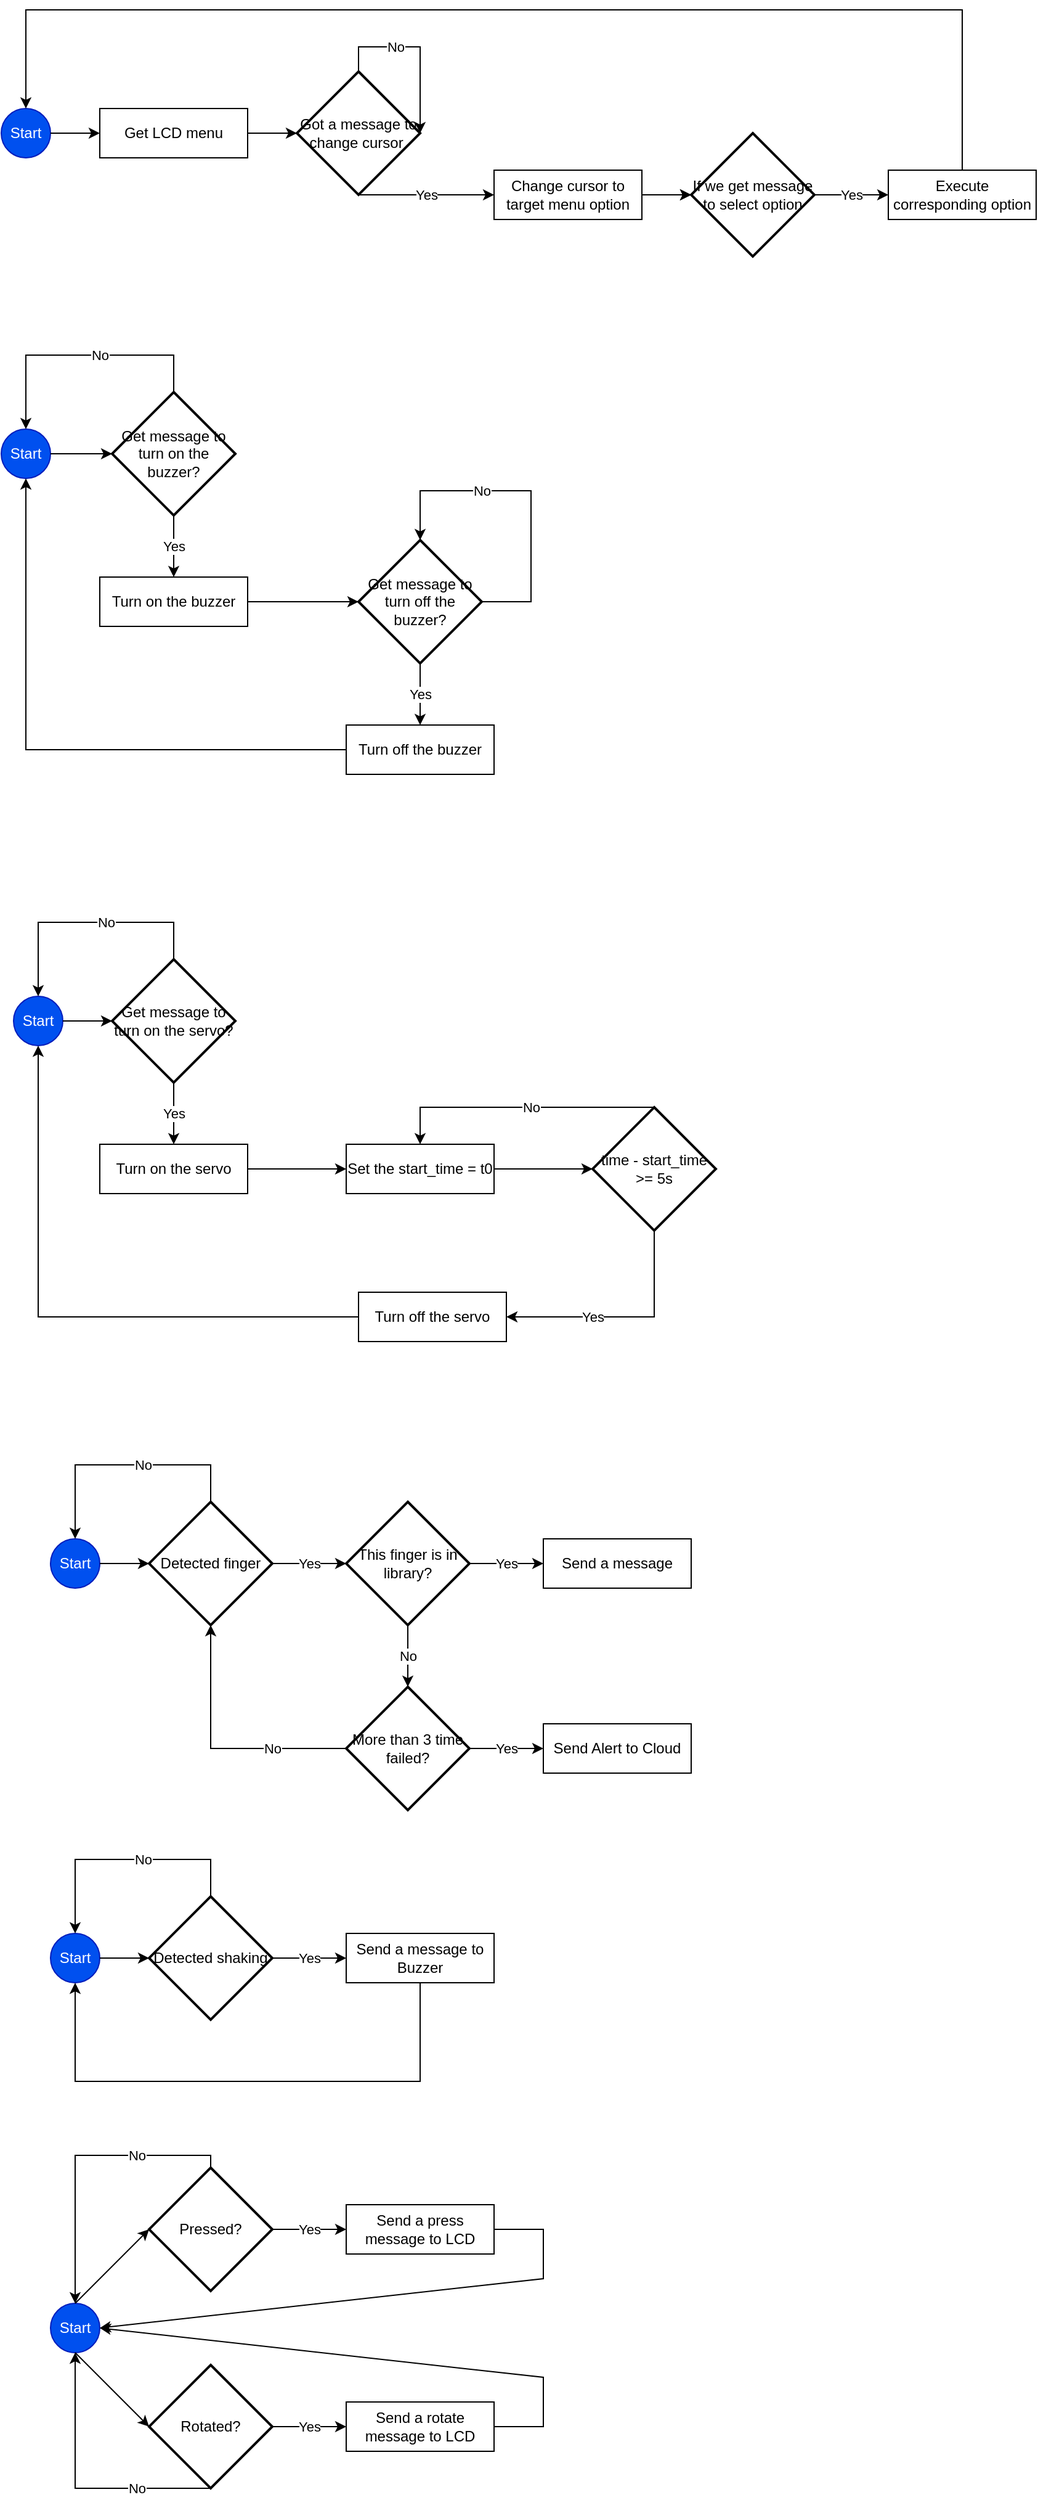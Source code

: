 <mxfile version="26.1.2">
  <diagram name="Page-1" id="qZGTo15zlf_nzSZKgidz">
    <mxGraphModel dx="637" dy="752" grid="1" gridSize="10" guides="1" tooltips="1" connect="1" arrows="1" fold="1" page="0" pageScale="1" pageWidth="1100" pageHeight="850" math="0" shadow="0">
      <root>
        <mxCell id="0" />
        <mxCell id="1" parent="0" />
        <mxCell id="QPLeDNJ-P1axOKF9DWO0-1" value="&lt;font&gt;Start&lt;/font&gt;" style="ellipse;whiteSpace=wrap;html=1;aspect=fixed;fillColor=#0050ef;strokeColor=#001DBC;fontColor=#ffffff;" parent="1" vertex="1">
          <mxGeometry x="240" width="40" height="40" as="geometry" />
        </mxCell>
        <mxCell id="QPLeDNJ-P1axOKF9DWO0-4" value="" style="endArrow=classic;html=1;rounded=0;exitX=1;exitY=0.5;exitDx=0;exitDy=0;entryX=0;entryY=0.5;entryDx=0;entryDy=0;entryPerimeter=0;" parent="1" source="QPLeDNJ-P1axOKF9DWO0-1" edge="1">
          <mxGeometry width="50" height="50" relative="1" as="geometry">
            <mxPoint x="480" y="120" as="sourcePoint" />
            <mxPoint x="320" y="20" as="targetPoint" />
          </mxGeometry>
        </mxCell>
        <mxCell id="QPLeDNJ-P1axOKF9DWO0-6" value="&lt;font&gt;Get LCD menu&lt;/font&gt;" style="rounded=0;whiteSpace=wrap;html=1;" parent="1" vertex="1">
          <mxGeometry x="320" width="120" height="40" as="geometry" />
        </mxCell>
        <mxCell id="QPLeDNJ-P1axOKF9DWO0-110" value="" style="edgeStyle=orthogonalEdgeStyle;rounded=0;orthogonalLoop=1;jettySize=auto;html=1;" parent="1" source="QPLeDNJ-P1axOKF9DWO0-7" target="QPLeDNJ-P1axOKF9DWO0-107" edge="1">
          <mxGeometry relative="1" as="geometry" />
        </mxCell>
        <mxCell id="QPLeDNJ-P1axOKF9DWO0-7" value="&lt;font&gt;Change cursor to target menu option&lt;/font&gt;" style="rounded=0;whiteSpace=wrap;html=1;" parent="1" vertex="1">
          <mxGeometry x="640" y="50" width="120" height="40" as="geometry" />
        </mxCell>
        <mxCell id="QPLeDNJ-P1axOKF9DWO0-10" value="" style="endArrow=classic;html=1;rounded=0;exitX=1;exitY=0.5;exitDx=0;exitDy=0;entryX=0;entryY=0.5;entryDx=0;entryDy=0;entryPerimeter=0;" parent="1" source="QPLeDNJ-P1axOKF9DWO0-6" target="QPLeDNJ-P1axOKF9DWO0-102" edge="1">
          <mxGeometry width="50" height="50" relative="1" as="geometry">
            <mxPoint x="450" y="100" as="sourcePoint" />
            <mxPoint x="500" y="50" as="targetPoint" />
          </mxGeometry>
        </mxCell>
        <mxCell id="QPLeDNJ-P1axOKF9DWO0-42" value="&lt;font&gt;Start&lt;/font&gt;" style="ellipse;whiteSpace=wrap;html=1;aspect=fixed;fillColor=#0050ef;strokeColor=#001DBC;fontColor=#ffffff;" parent="1" vertex="1">
          <mxGeometry x="240" y="260" width="40" height="40" as="geometry" />
        </mxCell>
        <mxCell id="QPLeDNJ-P1axOKF9DWO0-44" value="Turn on the buzzer" style="rounded=0;whiteSpace=wrap;html=1;" parent="1" vertex="1">
          <mxGeometry x="320" y="380" width="120" height="40" as="geometry" />
        </mxCell>
        <mxCell id="QPLeDNJ-P1axOKF9DWO0-45" value="&lt;font&gt;Get message to turn on the buzzer?&lt;/font&gt;" style="strokeWidth=2;html=1;shape=mxgraph.flowchart.decision;whiteSpace=wrap;" parent="1" vertex="1">
          <mxGeometry x="330" y="230" width="100" height="100" as="geometry" />
        </mxCell>
        <mxCell id="QPLeDNJ-P1axOKF9DWO0-51" value="Turn off the buzzer" style="rounded=0;whiteSpace=wrap;html=1;" parent="1" vertex="1">
          <mxGeometry x="520" y="500" width="120" height="40" as="geometry" />
        </mxCell>
        <mxCell id="QPLeDNJ-P1axOKF9DWO0-52" value="&lt;font&gt;Get message to turn off the buzzer?&lt;/font&gt;" style="strokeWidth=2;html=1;shape=mxgraph.flowchart.decision;whiteSpace=wrap;" parent="1" vertex="1">
          <mxGeometry x="530" y="350" width="100" height="100" as="geometry" />
        </mxCell>
        <mxCell id="QPLeDNJ-P1axOKF9DWO0-53" value="" style="endArrow=classic;html=1;rounded=0;exitX=0.5;exitY=1;exitDx=0;exitDy=0;exitPerimeter=0;entryX=0.5;entryY=0;entryDx=0;entryDy=0;" parent="1" source="QPLeDNJ-P1axOKF9DWO0-52" target="QPLeDNJ-P1axOKF9DWO0-51" edge="1">
          <mxGeometry relative="1" as="geometry">
            <mxPoint x="640" y="280" as="sourcePoint" />
            <mxPoint x="570" y="510" as="targetPoint" />
          </mxGeometry>
        </mxCell>
        <mxCell id="QPLeDNJ-P1axOKF9DWO0-54" value="Yes" style="edgeLabel;resizable=0;html=1;;align=center;verticalAlign=middle;" parent="QPLeDNJ-P1axOKF9DWO0-53" connectable="0" vertex="1">
          <mxGeometry relative="1" as="geometry" />
        </mxCell>
        <mxCell id="QPLeDNJ-P1axOKF9DWO0-57" value="v" style="endArrow=classic;html=1;rounded=0;exitX=0.5;exitY=1;exitDx=0;exitDy=0;exitPerimeter=0;entryX=0.5;entryY=0;entryDx=0;entryDy=0;" parent="1" source="QPLeDNJ-P1axOKF9DWO0-45" target="QPLeDNJ-P1axOKF9DWO0-44" edge="1">
          <mxGeometry relative="1" as="geometry">
            <mxPoint x="369.71" y="330" as="sourcePoint" />
            <mxPoint x="369.71" y="370" as="targetPoint" />
          </mxGeometry>
        </mxCell>
        <mxCell id="QPLeDNJ-P1axOKF9DWO0-58" value="Yes" style="edgeLabel;resizable=0;html=1;;align=center;verticalAlign=middle;" parent="QPLeDNJ-P1axOKF9DWO0-57" connectable="0" vertex="1">
          <mxGeometry relative="1" as="geometry" />
        </mxCell>
        <mxCell id="QPLeDNJ-P1axOKF9DWO0-60" value="" style="endArrow=classic;html=1;rounded=0;exitX=1;exitY=0.5;exitDx=0;exitDy=0;entryX=0;entryY=0.5;entryDx=0;entryDy=0;entryPerimeter=0;" parent="1" source="QPLeDNJ-P1axOKF9DWO0-42" target="QPLeDNJ-P1axOKF9DWO0-45" edge="1">
          <mxGeometry width="50" height="50" relative="1" as="geometry">
            <mxPoint x="350" y="320" as="sourcePoint" />
            <mxPoint x="400" y="270" as="targetPoint" />
          </mxGeometry>
        </mxCell>
        <mxCell id="QPLeDNJ-P1axOKF9DWO0-61" value="" style="endArrow=classic;html=1;rounded=0;entryX=0.5;entryY=0;entryDx=0;entryDy=0;exitX=0.5;exitY=0;exitDx=0;exitDy=0;exitPerimeter=0;" parent="1" source="QPLeDNJ-P1axOKF9DWO0-45" target="QPLeDNJ-P1axOKF9DWO0-42" edge="1">
          <mxGeometry relative="1" as="geometry">
            <mxPoint x="380" y="200" as="sourcePoint" />
            <mxPoint x="260" y="230" as="targetPoint" />
            <Array as="points">
              <mxPoint x="380" y="200" />
              <mxPoint x="340" y="200" />
              <mxPoint x="260" y="200" />
            </Array>
          </mxGeometry>
        </mxCell>
        <mxCell id="QPLeDNJ-P1axOKF9DWO0-62" value="No" style="edgeLabel;resizable=0;html=1;;align=center;verticalAlign=middle;" parent="QPLeDNJ-P1axOKF9DWO0-61" connectable="0" vertex="1">
          <mxGeometry relative="1" as="geometry">
            <mxPoint x="15" as="offset" />
          </mxGeometry>
        </mxCell>
        <mxCell id="QPLeDNJ-P1axOKF9DWO0-68" value="" style="endArrow=classic;html=1;rounded=0;exitX=1;exitY=0.5;exitDx=0;exitDy=0;entryX=0;entryY=0.5;entryDx=0;entryDy=0;entryPerimeter=0;" parent="1" source="QPLeDNJ-P1axOKF9DWO0-44" target="QPLeDNJ-P1axOKF9DWO0-52" edge="1">
          <mxGeometry width="50" height="50" relative="1" as="geometry">
            <mxPoint x="380" y="410" as="sourcePoint" />
            <mxPoint x="430" y="360" as="targetPoint" />
          </mxGeometry>
        </mxCell>
        <mxCell id="QPLeDNJ-P1axOKF9DWO0-69" value="" style="endArrow=classic;html=1;rounded=0;exitX=0;exitY=0.5;exitDx=0;exitDy=0;entryX=0.5;entryY=1;entryDx=0;entryDy=0;" parent="1" source="QPLeDNJ-P1axOKF9DWO0-51" target="QPLeDNJ-P1axOKF9DWO0-42" edge="1">
          <mxGeometry width="50" height="50" relative="1" as="geometry">
            <mxPoint x="430" y="430" as="sourcePoint" />
            <mxPoint x="480" y="380" as="targetPoint" />
            <Array as="points">
              <mxPoint x="260" y="520" />
            </Array>
          </mxGeometry>
        </mxCell>
        <mxCell id="QPLeDNJ-P1axOKF9DWO0-72" value="" style="endArrow=classic;html=1;rounded=0;exitX=1;exitY=0.5;exitDx=0;exitDy=0;exitPerimeter=0;entryX=0.5;entryY=0;entryDx=0;entryDy=0;entryPerimeter=0;" parent="1" source="QPLeDNJ-P1axOKF9DWO0-52" target="QPLeDNJ-P1axOKF9DWO0-52" edge="1">
          <mxGeometry relative="1" as="geometry">
            <mxPoint x="690" y="380" as="sourcePoint" />
            <mxPoint x="580" y="310" as="targetPoint" />
            <Array as="points">
              <mxPoint x="670" y="400" />
              <mxPoint x="670" y="310" />
              <mxPoint x="580" y="310" />
            </Array>
          </mxGeometry>
        </mxCell>
        <mxCell id="QPLeDNJ-P1axOKF9DWO0-73" value="No" style="edgeLabel;resizable=0;html=1;;align=center;verticalAlign=middle;" parent="QPLeDNJ-P1axOKF9DWO0-72" connectable="0" vertex="1">
          <mxGeometry relative="1" as="geometry">
            <mxPoint x="-40" as="offset" />
          </mxGeometry>
        </mxCell>
        <mxCell id="QPLeDNJ-P1axOKF9DWO0-76" value="&lt;font&gt;Start&lt;/font&gt;" style="ellipse;whiteSpace=wrap;html=1;aspect=fixed;fillColor=#0050ef;strokeColor=#001DBC;fontColor=#ffffff;" parent="1" vertex="1">
          <mxGeometry x="250" y="720" width="40" height="40" as="geometry" />
        </mxCell>
        <mxCell id="QPLeDNJ-P1axOKF9DWO0-78" value="&lt;font&gt;Get message to turn on the servo?&lt;/font&gt;" style="strokeWidth=2;html=1;shape=mxgraph.flowchart.decision;whiteSpace=wrap;" parent="1" vertex="1">
          <mxGeometry x="330" y="690" width="100" height="100" as="geometry" />
        </mxCell>
        <mxCell id="QPLeDNJ-P1axOKF9DWO0-79" value="Turn off the servo" style="rounded=0;whiteSpace=wrap;html=1;" parent="1" vertex="1">
          <mxGeometry x="530" y="960" width="120" height="40" as="geometry" />
        </mxCell>
        <mxCell id="QPLeDNJ-P1axOKF9DWO0-83" value="v" style="endArrow=classic;html=1;rounded=0;exitX=0.5;exitY=1;exitDx=0;exitDy=0;exitPerimeter=0;entryX=0.5;entryY=0;entryDx=0;entryDy=0;" parent="1" source="QPLeDNJ-P1axOKF9DWO0-78" target="4Dngpd7OR2eOU17IBvOf-1" edge="1">
          <mxGeometry relative="1" as="geometry">
            <mxPoint x="379.71" y="790" as="sourcePoint" />
            <mxPoint x="380" y="840" as="targetPoint" />
          </mxGeometry>
        </mxCell>
        <mxCell id="QPLeDNJ-P1axOKF9DWO0-84" value="Yes" style="edgeLabel;resizable=0;html=1;;align=center;verticalAlign=middle;" parent="QPLeDNJ-P1axOKF9DWO0-83" connectable="0" vertex="1">
          <mxGeometry relative="1" as="geometry" />
        </mxCell>
        <mxCell id="QPLeDNJ-P1axOKF9DWO0-85" value="" style="endArrow=classic;html=1;rounded=0;exitX=1;exitY=0.5;exitDx=0;exitDy=0;entryX=0;entryY=0.5;entryDx=0;entryDy=0;entryPerimeter=0;" parent="1" source="QPLeDNJ-P1axOKF9DWO0-76" target="QPLeDNJ-P1axOKF9DWO0-78" edge="1">
          <mxGeometry width="50" height="50" relative="1" as="geometry">
            <mxPoint x="360" y="780" as="sourcePoint" />
            <mxPoint x="410" y="730" as="targetPoint" />
          </mxGeometry>
        </mxCell>
        <mxCell id="QPLeDNJ-P1axOKF9DWO0-86" value="" style="endArrow=classic;html=1;rounded=0;entryX=0.5;entryY=0;entryDx=0;entryDy=0;exitX=0.5;exitY=0;exitDx=0;exitDy=0;exitPerimeter=0;" parent="1" source="QPLeDNJ-P1axOKF9DWO0-78" target="QPLeDNJ-P1axOKF9DWO0-76" edge="1">
          <mxGeometry relative="1" as="geometry">
            <mxPoint x="390" y="660" as="sourcePoint" />
            <mxPoint x="270" y="690" as="targetPoint" />
            <Array as="points">
              <mxPoint x="380" y="660" />
              <mxPoint x="350" y="660" />
              <mxPoint x="270" y="660" />
            </Array>
          </mxGeometry>
        </mxCell>
        <mxCell id="QPLeDNJ-P1axOKF9DWO0-87" value="No" style="edgeLabel;resizable=0;html=1;;align=center;verticalAlign=middle;" parent="QPLeDNJ-P1axOKF9DWO0-86" connectable="0" vertex="1">
          <mxGeometry relative="1" as="geometry">
            <mxPoint x="15" as="offset" />
          </mxGeometry>
        </mxCell>
        <mxCell id="QPLeDNJ-P1axOKF9DWO0-89" value="" style="endArrow=classic;html=1;rounded=0;exitX=0;exitY=0.5;exitDx=0;exitDy=0;entryX=0.5;entryY=1;entryDx=0;entryDy=0;" parent="1" source="QPLeDNJ-P1axOKF9DWO0-79" target="QPLeDNJ-P1axOKF9DWO0-76" edge="1">
          <mxGeometry width="50" height="50" relative="1" as="geometry">
            <mxPoint x="440" y="890" as="sourcePoint" />
            <mxPoint x="490" y="840" as="targetPoint" />
            <Array as="points">
              <mxPoint x="270" y="980" />
            </Array>
          </mxGeometry>
        </mxCell>
        <mxCell id="QPLeDNJ-P1axOKF9DWO0-93" value="time - start_time &amp;gt;= 5s" style="strokeWidth=2;html=1;shape=mxgraph.flowchart.decision;whiteSpace=wrap;" parent="1" vertex="1">
          <mxGeometry x="720" y="810" width="100" height="100" as="geometry" />
        </mxCell>
        <mxCell id="QPLeDNJ-P1axOKF9DWO0-95" value="" style="endArrow=classic;html=1;rounded=0;exitX=1;exitY=0.5;exitDx=0;exitDy=0;entryX=0;entryY=0.5;entryDx=0;entryDy=0;" parent="1" source="4Dngpd7OR2eOU17IBvOf-1" target="4Dngpd7OR2eOU17IBvOf-2" edge="1">
          <mxGeometry width="50" height="50" relative="1" as="geometry">
            <mxPoint x="440" y="860" as="sourcePoint" />
            <mxPoint x="520" y="860" as="targetPoint" />
          </mxGeometry>
        </mxCell>
        <mxCell id="QPLeDNJ-P1axOKF9DWO0-96" value="" style="endArrow=classic;html=1;rounded=0;exitX=1;exitY=0.5;exitDx=0;exitDy=0;entryX=0;entryY=0.5;entryDx=0;entryDy=0;entryPerimeter=0;" parent="1" source="4Dngpd7OR2eOU17IBvOf-2" target="QPLeDNJ-P1axOKF9DWO0-93" edge="1">
          <mxGeometry width="50" height="50" relative="1" as="geometry">
            <mxPoint x="640" y="860" as="sourcePoint" />
            <mxPoint x="650" y="830" as="targetPoint" />
          </mxGeometry>
        </mxCell>
        <mxCell id="QPLeDNJ-P1axOKF9DWO0-97" value="" style="endArrow=classic;html=1;rounded=0;exitX=0.5;exitY=1;exitDx=0;exitDy=0;exitPerimeter=0;entryX=1;entryY=0.5;entryDx=0;entryDy=0;" parent="1" source="QPLeDNJ-P1axOKF9DWO0-93" target="QPLeDNJ-P1axOKF9DWO0-79" edge="1">
          <mxGeometry relative="1" as="geometry">
            <mxPoint x="390" y="800" as="sourcePoint" />
            <mxPoint x="390" y="850" as="targetPoint" />
            <Array as="points">
              <mxPoint x="770" y="980" />
            </Array>
          </mxGeometry>
        </mxCell>
        <mxCell id="QPLeDNJ-P1axOKF9DWO0-98" value="Yes" style="edgeLabel;resizable=0;html=1;;align=center;verticalAlign=middle;" parent="QPLeDNJ-P1axOKF9DWO0-97" connectable="0" vertex="1">
          <mxGeometry relative="1" as="geometry">
            <mxPoint x="-25" as="offset" />
          </mxGeometry>
        </mxCell>
        <mxCell id="QPLeDNJ-P1axOKF9DWO0-99" value="" style="endArrow=classic;html=1;rounded=0;exitX=0.5;exitY=0;exitDx=0;exitDy=0;exitPerimeter=0;entryX=0.5;entryY=0;entryDx=0;entryDy=0;" parent="1" source="QPLeDNJ-P1axOKF9DWO0-93" target="4Dngpd7OR2eOU17IBvOf-2" edge="1">
          <mxGeometry relative="1" as="geometry">
            <mxPoint x="780" y="920" as="sourcePoint" />
            <mxPoint x="580" y="840" as="targetPoint" />
            <Array as="points">
              <mxPoint x="580" y="810" />
            </Array>
          </mxGeometry>
        </mxCell>
        <mxCell id="QPLeDNJ-P1axOKF9DWO0-100" value="No" style="edgeLabel;resizable=0;html=1;;align=center;verticalAlign=middle;" parent="QPLeDNJ-P1axOKF9DWO0-99" connectable="0" vertex="1">
          <mxGeometry relative="1" as="geometry">
            <mxPoint x="10" as="offset" />
          </mxGeometry>
        </mxCell>
        <mxCell id="QPLeDNJ-P1axOKF9DWO0-102" value="&lt;font style=&quot;color: rgb(0, 0, 0);&quot;&gt;&lt;font style=&quot;&quot;&gt;Got a message to change cursor&lt;/font&gt;&lt;span style=&quot;background-color: transparent;&quot;&gt;&amp;nbsp;&lt;/span&gt;&lt;/font&gt;" style="strokeWidth=2;html=1;shape=mxgraph.flowchart.decision;whiteSpace=wrap;" parent="1" vertex="1">
          <mxGeometry x="480" y="-30" width="100" height="100" as="geometry" />
        </mxCell>
        <mxCell id="QPLeDNJ-P1axOKF9DWO0-103" value="v" style="endArrow=classic;html=1;rounded=0;exitX=0.5;exitY=1;exitDx=0;exitDy=0;exitPerimeter=0;entryX=0;entryY=0.5;entryDx=0;entryDy=0;" parent="1" source="QPLeDNJ-P1axOKF9DWO0-102" target="QPLeDNJ-P1axOKF9DWO0-7" edge="1">
          <mxGeometry relative="1" as="geometry">
            <mxPoint x="540" y="170" as="sourcePoint" />
            <mxPoint x="640" y="70" as="targetPoint" />
          </mxGeometry>
        </mxCell>
        <mxCell id="QPLeDNJ-P1axOKF9DWO0-104" value="Yes" style="edgeLabel;resizable=0;html=1;;align=center;verticalAlign=middle;" parent="QPLeDNJ-P1axOKF9DWO0-103" connectable="0" vertex="1">
          <mxGeometry relative="1" as="geometry" />
        </mxCell>
        <mxCell id="QPLeDNJ-P1axOKF9DWO0-105" value="" style="endArrow=classic;html=1;rounded=0;entryX=1;entryY=0.5;entryDx=0;entryDy=0;exitX=0.5;exitY=0;exitDx=0;exitDy=0;exitPerimeter=0;entryPerimeter=0;" parent="1" source="QPLeDNJ-P1axOKF9DWO0-102" target="QPLeDNJ-P1axOKF9DWO0-102" edge="1">
          <mxGeometry relative="1" as="geometry">
            <mxPoint x="390" y="240" as="sourcePoint" />
            <mxPoint x="270" y="270" as="targetPoint" />
            <Array as="points">
              <mxPoint x="530" y="-50" />
              <mxPoint x="580" y="-50" />
              <mxPoint x="580" y="-30" />
            </Array>
          </mxGeometry>
        </mxCell>
        <mxCell id="QPLeDNJ-P1axOKF9DWO0-106" value="No" style="edgeLabel;resizable=0;html=1;;align=center;verticalAlign=middle;" parent="QPLeDNJ-P1axOKF9DWO0-105" connectable="0" vertex="1">
          <mxGeometry relative="1" as="geometry">
            <mxPoint x="-20" as="offset" />
          </mxGeometry>
        </mxCell>
        <mxCell id="QPLeDNJ-P1axOKF9DWO0-107" value="&lt;span&gt;&lt;font style=&quot;color: rgb(0, 0, 0);&quot;&gt;If we get message to select option&lt;/font&gt;&lt;/span&gt;" style="strokeWidth=2;html=1;shape=mxgraph.flowchart.decision;whiteSpace=wrap;" parent="1" vertex="1">
          <mxGeometry x="800" y="20" width="100" height="100" as="geometry" />
        </mxCell>
        <mxCell id="QPLeDNJ-P1axOKF9DWO0-108" value="" style="endArrow=classic;html=1;rounded=0;exitX=1;exitY=0.5;exitDx=0;exitDy=0;" parent="1" target="QPLeDNJ-P1axOKF9DWO0-107" edge="1">
          <mxGeometry width="50" height="50" relative="1" as="geometry">
            <mxPoint x="760" y="70" as="sourcePoint" />
            <mxPoint x="750" as="targetPoint" />
          </mxGeometry>
        </mxCell>
        <mxCell id="QPLeDNJ-P1axOKF9DWO0-109" value="&lt;font&gt;Execute corresponding option&lt;/font&gt;" style="rounded=0;whiteSpace=wrap;html=1;" parent="1" vertex="1">
          <mxGeometry x="960" y="50" width="120" height="40" as="geometry" />
        </mxCell>
        <mxCell id="QPLeDNJ-P1axOKF9DWO0-111" value="v" style="endArrow=classic;html=1;rounded=0;exitX=1;exitY=0.5;exitDx=0;exitDy=0;exitPerimeter=0;entryX=0;entryY=0.5;entryDx=0;entryDy=0;" parent="1" source="QPLeDNJ-P1axOKF9DWO0-107" target="QPLeDNJ-P1axOKF9DWO0-109" edge="1">
          <mxGeometry relative="1" as="geometry">
            <mxPoint x="540" y="80" as="sourcePoint" />
            <mxPoint x="650" y="80" as="targetPoint" />
          </mxGeometry>
        </mxCell>
        <mxCell id="QPLeDNJ-P1axOKF9DWO0-112" value="Yes" style="edgeLabel;resizable=0;html=1;;align=center;verticalAlign=middle;" parent="QPLeDNJ-P1axOKF9DWO0-111" connectable="0" vertex="1">
          <mxGeometry relative="1" as="geometry" />
        </mxCell>
        <mxCell id="QPLeDNJ-P1axOKF9DWO0-113" value="" style="endArrow=classic;html=1;rounded=0;exitX=0.5;exitY=0;exitDx=0;exitDy=0;entryX=0.5;entryY=0;entryDx=0;entryDy=0;" parent="1" source="QPLeDNJ-P1axOKF9DWO0-109" target="QPLeDNJ-P1axOKF9DWO0-1" edge="1">
          <mxGeometry width="50" height="50" relative="1" as="geometry">
            <mxPoint x="640" y="70" as="sourcePoint" />
            <mxPoint x="690" y="20" as="targetPoint" />
            <Array as="points">
              <mxPoint x="1020" y="-80" />
              <mxPoint x="260" y="-80" />
            </Array>
          </mxGeometry>
        </mxCell>
        <mxCell id="QPLeDNJ-P1axOKF9DWO0-114" value="&lt;font&gt;Start&lt;/font&gt;" style="ellipse;whiteSpace=wrap;html=1;aspect=fixed;fillColor=#0050ef;strokeColor=#001DBC;fontColor=#ffffff;" parent="1" vertex="1">
          <mxGeometry x="280" y="1160" width="40" height="40" as="geometry" />
        </mxCell>
        <mxCell id="QPLeDNJ-P1axOKF9DWO0-115" value="Send a message" style="rounded=0;whiteSpace=wrap;html=1;" parent="1" vertex="1">
          <mxGeometry x="680" y="1160" width="120" height="40" as="geometry" />
        </mxCell>
        <mxCell id="QPLeDNJ-P1axOKF9DWO0-116" value="Detected finger" style="strokeWidth=2;html=1;shape=mxgraph.flowchart.decision;whiteSpace=wrap;" parent="1" vertex="1">
          <mxGeometry x="360" y="1130" width="100" height="100" as="geometry" />
        </mxCell>
        <mxCell id="QPLeDNJ-P1axOKF9DWO0-118" value="v" style="endArrow=classic;html=1;rounded=0;exitX=1;exitY=0.5;exitDx=0;exitDy=0;exitPerimeter=0;entryX=0;entryY=0.5;entryDx=0;entryDy=0;entryPerimeter=0;" parent="1" source="QPLeDNJ-P1axOKF9DWO0-116" target="QPLeDNJ-P1axOKF9DWO0-132" edge="1">
          <mxGeometry relative="1" as="geometry">
            <mxPoint x="409.71" y="1230" as="sourcePoint" />
            <mxPoint x="410" y="1280" as="targetPoint" />
          </mxGeometry>
        </mxCell>
        <mxCell id="QPLeDNJ-P1axOKF9DWO0-119" value="Yes" style="edgeLabel;resizable=0;html=1;;align=center;verticalAlign=middle;" parent="QPLeDNJ-P1axOKF9DWO0-118" connectable="0" vertex="1">
          <mxGeometry relative="1" as="geometry" />
        </mxCell>
        <mxCell id="QPLeDNJ-P1axOKF9DWO0-120" value="" style="endArrow=classic;html=1;rounded=0;exitX=1;exitY=0.5;exitDx=0;exitDy=0;entryX=0;entryY=0.5;entryDx=0;entryDy=0;entryPerimeter=0;" parent="1" source="QPLeDNJ-P1axOKF9DWO0-114" target="QPLeDNJ-P1axOKF9DWO0-116" edge="1">
          <mxGeometry width="50" height="50" relative="1" as="geometry">
            <mxPoint x="390" y="1220" as="sourcePoint" />
            <mxPoint x="440" y="1170" as="targetPoint" />
          </mxGeometry>
        </mxCell>
        <mxCell id="QPLeDNJ-P1axOKF9DWO0-121" value="" style="endArrow=classic;html=1;rounded=0;entryX=0.5;entryY=0;entryDx=0;entryDy=0;exitX=0.5;exitY=0;exitDx=0;exitDy=0;exitPerimeter=0;" parent="1" source="QPLeDNJ-P1axOKF9DWO0-116" target="QPLeDNJ-P1axOKF9DWO0-114" edge="1">
          <mxGeometry relative="1" as="geometry">
            <mxPoint x="420" y="1100" as="sourcePoint" />
            <mxPoint x="300" y="1130" as="targetPoint" />
            <Array as="points">
              <mxPoint x="410" y="1100" />
              <mxPoint x="380" y="1100" />
              <mxPoint x="300" y="1100" />
            </Array>
          </mxGeometry>
        </mxCell>
        <mxCell id="QPLeDNJ-P1axOKF9DWO0-122" value="No" style="edgeLabel;resizable=0;html=1;;align=center;verticalAlign=middle;" parent="QPLeDNJ-P1axOKF9DWO0-121" connectable="0" vertex="1">
          <mxGeometry relative="1" as="geometry">
            <mxPoint x="15" as="offset" />
          </mxGeometry>
        </mxCell>
        <mxCell id="QPLeDNJ-P1axOKF9DWO0-132" value="This finger is in library?" style="strokeWidth=2;html=1;shape=mxgraph.flowchart.decision;whiteSpace=wrap;" parent="1" vertex="1">
          <mxGeometry x="520" y="1130" width="100" height="100" as="geometry" />
        </mxCell>
        <mxCell id="QPLeDNJ-P1axOKF9DWO0-134" value="v" style="endArrow=classic;html=1;rounded=0;exitX=1;exitY=0.5;exitDx=0;exitDy=0;exitPerimeter=0;" parent="1" source="QPLeDNJ-P1axOKF9DWO0-132" target="QPLeDNJ-P1axOKF9DWO0-115" edge="1">
          <mxGeometry relative="1" as="geometry">
            <mxPoint x="420" y="1240" as="sourcePoint" />
            <mxPoint x="519" y="1330" as="targetPoint" />
          </mxGeometry>
        </mxCell>
        <mxCell id="QPLeDNJ-P1axOKF9DWO0-135" value="Yes" style="edgeLabel;resizable=0;html=1;;align=center;verticalAlign=middle;" parent="QPLeDNJ-P1axOKF9DWO0-134" connectable="0" vertex="1">
          <mxGeometry relative="1" as="geometry" />
        </mxCell>
        <mxCell id="QPLeDNJ-P1axOKF9DWO0-136" value="More than 3 time failed?" style="strokeWidth=2;html=1;shape=mxgraph.flowchart.decision;whiteSpace=wrap;" parent="1" vertex="1">
          <mxGeometry x="520" y="1280" width="100" height="100" as="geometry" />
        </mxCell>
        <mxCell id="QPLeDNJ-P1axOKF9DWO0-138" value="" style="endArrow=classic;html=1;rounded=0;exitX=0.5;exitY=1;exitDx=0;exitDy=0;exitPerimeter=0;" parent="1" source="QPLeDNJ-P1axOKF9DWO0-132" target="QPLeDNJ-P1axOKF9DWO0-136" edge="1">
          <mxGeometry relative="1" as="geometry">
            <mxPoint x="520" y="1290" as="sourcePoint" />
            <mxPoint x="620" y="1290" as="targetPoint" />
          </mxGeometry>
        </mxCell>
        <mxCell id="QPLeDNJ-P1axOKF9DWO0-139" value="No" style="edgeLabel;resizable=0;html=1;;align=center;verticalAlign=middle;" parent="QPLeDNJ-P1axOKF9DWO0-138" connectable="0" vertex="1">
          <mxGeometry relative="1" as="geometry" />
        </mxCell>
        <mxCell id="QPLeDNJ-P1axOKF9DWO0-140" value="" style="endArrow=classic;html=1;rounded=0;exitX=0;exitY=0.5;exitDx=0;exitDy=0;exitPerimeter=0;entryX=0.5;entryY=1;entryDx=0;entryDy=0;entryPerimeter=0;" parent="1" source="QPLeDNJ-P1axOKF9DWO0-136" target="QPLeDNJ-P1axOKF9DWO0-116" edge="1">
          <mxGeometry relative="1" as="geometry">
            <mxPoint x="580" y="1240" as="sourcePoint" />
            <mxPoint x="580" y="1290" as="targetPoint" />
            <Array as="points">
              <mxPoint x="410" y="1330" />
            </Array>
          </mxGeometry>
        </mxCell>
        <mxCell id="QPLeDNJ-P1axOKF9DWO0-141" value="No" style="edgeLabel;resizable=0;html=1;;align=center;verticalAlign=middle;" parent="QPLeDNJ-P1axOKF9DWO0-140" connectable="0" vertex="1">
          <mxGeometry relative="1" as="geometry">
            <mxPoint x="45" as="offset" />
          </mxGeometry>
        </mxCell>
        <mxCell id="QPLeDNJ-P1axOKF9DWO0-142" value="v" style="endArrow=classic;html=1;rounded=0;exitX=1;exitY=0.5;exitDx=0;exitDy=0;exitPerimeter=0;entryX=0;entryY=0.5;entryDx=0;entryDy=0;" parent="1" source="QPLeDNJ-P1axOKF9DWO0-136" target="QPLeDNJ-P1axOKF9DWO0-144" edge="1">
          <mxGeometry relative="1" as="geometry">
            <mxPoint x="630" y="1190" as="sourcePoint" />
            <mxPoint x="680" y="1330" as="targetPoint" />
          </mxGeometry>
        </mxCell>
        <mxCell id="QPLeDNJ-P1axOKF9DWO0-143" value="Yes" style="edgeLabel;resizable=0;html=1;;align=center;verticalAlign=middle;" parent="QPLeDNJ-P1axOKF9DWO0-142" connectable="0" vertex="1">
          <mxGeometry relative="1" as="geometry" />
        </mxCell>
        <mxCell id="QPLeDNJ-P1axOKF9DWO0-144" value="Send Alert to Cloud" style="rounded=0;whiteSpace=wrap;html=1;" parent="1" vertex="1">
          <mxGeometry x="680" y="1310" width="120" height="40" as="geometry" />
        </mxCell>
        <mxCell id="QPLeDNJ-P1axOKF9DWO0-146" value="&lt;font&gt;Start&lt;/font&gt;" style="ellipse;whiteSpace=wrap;html=1;aspect=fixed;fillColor=#0050ef;strokeColor=#001DBC;fontColor=#ffffff;" parent="1" vertex="1">
          <mxGeometry x="280" y="1480" width="40" height="40" as="geometry" />
        </mxCell>
        <mxCell id="QPLeDNJ-P1axOKF9DWO0-147" value="Send a message to Buzzer" style="rounded=0;whiteSpace=wrap;html=1;" parent="1" vertex="1">
          <mxGeometry x="520" y="1480" width="120" height="40" as="geometry" />
        </mxCell>
        <mxCell id="QPLeDNJ-P1axOKF9DWO0-148" value="Detected shaking" style="strokeWidth=2;html=1;shape=mxgraph.flowchart.decision;whiteSpace=wrap;" parent="1" vertex="1">
          <mxGeometry x="360" y="1450" width="100" height="100" as="geometry" />
        </mxCell>
        <mxCell id="QPLeDNJ-P1axOKF9DWO0-151" value="" style="endArrow=classic;html=1;rounded=0;exitX=1;exitY=0.5;exitDx=0;exitDy=0;entryX=0;entryY=0.5;entryDx=0;entryDy=0;entryPerimeter=0;" parent="1" source="QPLeDNJ-P1axOKF9DWO0-146" target="QPLeDNJ-P1axOKF9DWO0-148" edge="1">
          <mxGeometry width="50" height="50" relative="1" as="geometry">
            <mxPoint x="390" y="1540" as="sourcePoint" />
            <mxPoint x="440" y="1490" as="targetPoint" />
          </mxGeometry>
        </mxCell>
        <mxCell id="QPLeDNJ-P1axOKF9DWO0-152" value="" style="endArrow=classic;html=1;rounded=0;entryX=0.5;entryY=0;entryDx=0;entryDy=0;exitX=0.5;exitY=0;exitDx=0;exitDy=0;exitPerimeter=0;" parent="1" source="QPLeDNJ-P1axOKF9DWO0-148" target="QPLeDNJ-P1axOKF9DWO0-146" edge="1">
          <mxGeometry relative="1" as="geometry">
            <mxPoint x="420" y="1420" as="sourcePoint" />
            <mxPoint x="300" y="1450" as="targetPoint" />
            <Array as="points">
              <mxPoint x="410" y="1420" />
              <mxPoint x="380" y="1420" />
              <mxPoint x="300" y="1420" />
            </Array>
          </mxGeometry>
        </mxCell>
        <mxCell id="QPLeDNJ-P1axOKF9DWO0-153" value="No" style="edgeLabel;resizable=0;html=1;;align=center;verticalAlign=middle;" parent="QPLeDNJ-P1axOKF9DWO0-152" connectable="0" vertex="1">
          <mxGeometry relative="1" as="geometry">
            <mxPoint x="15" as="offset" />
          </mxGeometry>
        </mxCell>
        <mxCell id="QPLeDNJ-P1axOKF9DWO0-155" value="v" style="endArrow=classic;html=1;rounded=0;exitX=1;exitY=0.5;exitDx=0;exitDy=0;exitPerimeter=0;" parent="1" source="QPLeDNJ-P1axOKF9DWO0-148" target="QPLeDNJ-P1axOKF9DWO0-147" edge="1">
          <mxGeometry relative="1" as="geometry">
            <mxPoint x="620" y="1500" as="sourcePoint" />
            <mxPoint x="519" y="1650" as="targetPoint" />
          </mxGeometry>
        </mxCell>
        <mxCell id="QPLeDNJ-P1axOKF9DWO0-156" value="Yes" style="edgeLabel;resizable=0;html=1;;align=center;verticalAlign=middle;" parent="QPLeDNJ-P1axOKF9DWO0-155" connectable="0" vertex="1">
          <mxGeometry relative="1" as="geometry" />
        </mxCell>
        <mxCell id="QPLeDNJ-P1axOKF9DWO0-165" value="" style="endArrow=classic;html=1;rounded=0;exitX=0.5;exitY=1;exitDx=0;exitDy=0;entryX=0.5;entryY=1;entryDx=0;entryDy=0;" parent="1" source="QPLeDNJ-P1axOKF9DWO0-147" target="QPLeDNJ-P1axOKF9DWO0-146" edge="1">
          <mxGeometry width="50" height="50" relative="1" as="geometry">
            <mxPoint x="420" y="1550" as="sourcePoint" />
            <mxPoint x="470" y="1500" as="targetPoint" />
            <Array as="points">
              <mxPoint x="580" y="1600" />
              <mxPoint x="420" y="1600" />
              <mxPoint x="300" y="1600" />
            </Array>
          </mxGeometry>
        </mxCell>
        <mxCell id="QPLeDNJ-P1axOKF9DWO0-167" value="&lt;font&gt;Start&lt;/font&gt;" style="ellipse;whiteSpace=wrap;html=1;aspect=fixed;fillColor=#0050ef;strokeColor=#001DBC;fontColor=#ffffff;" parent="1" vertex="1">
          <mxGeometry x="280" y="1780" width="40" height="40" as="geometry" />
        </mxCell>
        <mxCell id="QPLeDNJ-P1axOKF9DWO0-168" value="Send a rotate message to LCD" style="rounded=0;whiteSpace=wrap;html=1;" parent="1" vertex="1">
          <mxGeometry x="520" y="1860" width="120" height="40" as="geometry" />
        </mxCell>
        <mxCell id="QPLeDNJ-P1axOKF9DWO0-169" value="Pressed?" style="strokeWidth=2;html=1;shape=mxgraph.flowchart.decision;whiteSpace=wrap;" parent="1" vertex="1">
          <mxGeometry x="360" y="1670" width="100" height="100" as="geometry" />
        </mxCell>
        <mxCell id="QPLeDNJ-P1axOKF9DWO0-170" value="v" style="endArrow=classic;html=1;rounded=0;exitX=1;exitY=0.5;exitDx=0;exitDy=0;exitPerimeter=0;" parent="1" source="QPLeDNJ-P1axOKF9DWO0-169" target="QPLeDNJ-P1axOKF9DWO0-186" edge="1">
          <mxGeometry relative="1" as="geometry">
            <mxPoint x="409.71" y="1790" as="sourcePoint" />
            <mxPoint x="410" y="1840" as="targetPoint" />
          </mxGeometry>
        </mxCell>
        <mxCell id="QPLeDNJ-P1axOKF9DWO0-171" value="Yes" style="edgeLabel;resizable=0;html=1;;align=center;verticalAlign=middle;" parent="QPLeDNJ-P1axOKF9DWO0-170" connectable="0" vertex="1">
          <mxGeometry relative="1" as="geometry" />
        </mxCell>
        <mxCell id="QPLeDNJ-P1axOKF9DWO0-172" value="" style="endArrow=classic;html=1;rounded=0;exitX=0.5;exitY=0;exitDx=0;exitDy=0;entryX=0;entryY=0.5;entryDx=0;entryDy=0;entryPerimeter=0;" parent="1" source="QPLeDNJ-P1axOKF9DWO0-167" target="QPLeDNJ-P1axOKF9DWO0-169" edge="1">
          <mxGeometry width="50" height="50" relative="1" as="geometry">
            <mxPoint x="390" y="1780" as="sourcePoint" />
            <mxPoint x="440" y="1730" as="targetPoint" />
          </mxGeometry>
        </mxCell>
        <mxCell id="QPLeDNJ-P1axOKF9DWO0-173" value="" style="endArrow=classic;html=1;rounded=0;exitX=0.5;exitY=0;exitDx=0;exitDy=0;exitPerimeter=0;entryX=0.5;entryY=0;entryDx=0;entryDy=0;" parent="1" source="QPLeDNJ-P1axOKF9DWO0-169" target="QPLeDNJ-P1axOKF9DWO0-167" edge="1">
          <mxGeometry relative="1" as="geometry">
            <mxPoint x="420" y="1660" as="sourcePoint" />
            <mxPoint x="220" y="1720" as="targetPoint" />
            <Array as="points">
              <mxPoint x="410" y="1660" />
              <mxPoint x="380" y="1660" />
              <mxPoint x="300" y="1660" />
            </Array>
          </mxGeometry>
        </mxCell>
        <mxCell id="QPLeDNJ-P1axOKF9DWO0-174" value="No" style="edgeLabel;resizable=0;html=1;;align=center;verticalAlign=middle;" parent="QPLeDNJ-P1axOKF9DWO0-173" connectable="0" vertex="1">
          <mxGeometry relative="1" as="geometry">
            <mxPoint x="50" as="offset" />
          </mxGeometry>
        </mxCell>
        <mxCell id="QPLeDNJ-P1axOKF9DWO0-175" value="Rotated?" style="strokeWidth=2;html=1;shape=mxgraph.flowchart.decision;whiteSpace=wrap;" parent="1" vertex="1">
          <mxGeometry x="360" y="1830" width="100" height="100" as="geometry" />
        </mxCell>
        <mxCell id="QPLeDNJ-P1axOKF9DWO0-186" value="Send a press message to LCD" style="rounded=0;whiteSpace=wrap;html=1;" parent="1" vertex="1">
          <mxGeometry x="520" y="1700" width="120" height="40" as="geometry" />
        </mxCell>
        <mxCell id="4Dngpd7OR2eOU17IBvOf-1" value="Turn on the servo" style="rounded=0;whiteSpace=wrap;html=1;" vertex="1" parent="1">
          <mxGeometry x="320" y="840" width="120" height="40" as="geometry" />
        </mxCell>
        <mxCell id="4Dngpd7OR2eOU17IBvOf-2" value="Set the start_time = t0" style="rounded=0;whiteSpace=wrap;html=1;" vertex="1" parent="1">
          <mxGeometry x="520" y="840" width="120" height="40" as="geometry" />
        </mxCell>
        <mxCell id="4Dngpd7OR2eOU17IBvOf-5" value="" style="endArrow=classic;html=1;rounded=0;exitX=0.5;exitY=1;exitDx=0;exitDy=0;entryX=0;entryY=0.5;entryDx=0;entryDy=0;entryPerimeter=0;" edge="1" parent="1" source="QPLeDNJ-P1axOKF9DWO0-167" target="QPLeDNJ-P1axOKF9DWO0-175">
          <mxGeometry width="50" height="50" relative="1" as="geometry">
            <mxPoint x="310" y="1860" as="sourcePoint" />
            <mxPoint x="480" y="1800" as="targetPoint" />
          </mxGeometry>
        </mxCell>
        <mxCell id="4Dngpd7OR2eOU17IBvOf-6" value="v" style="endArrow=classic;html=1;rounded=0;exitX=1;exitY=0.5;exitDx=0;exitDy=0;exitPerimeter=0;entryX=0;entryY=0.5;entryDx=0;entryDy=0;" edge="1" parent="1" source="QPLeDNJ-P1axOKF9DWO0-175" target="QPLeDNJ-P1axOKF9DWO0-168">
          <mxGeometry relative="1" as="geometry">
            <mxPoint x="470" y="1730" as="sourcePoint" />
            <mxPoint x="530" y="1730" as="targetPoint" />
          </mxGeometry>
        </mxCell>
        <mxCell id="4Dngpd7OR2eOU17IBvOf-7" value="Yes" style="edgeLabel;resizable=0;html=1;;align=center;verticalAlign=middle;" connectable="0" vertex="1" parent="4Dngpd7OR2eOU17IBvOf-6">
          <mxGeometry relative="1" as="geometry" />
        </mxCell>
        <mxCell id="4Dngpd7OR2eOU17IBvOf-8" value="" style="endArrow=classic;html=1;rounded=0;exitX=1;exitY=0.5;exitDx=0;exitDy=0;entryX=1;entryY=0.5;entryDx=0;entryDy=0;" edge="1" parent="1" source="QPLeDNJ-P1axOKF9DWO0-186" target="QPLeDNJ-P1axOKF9DWO0-167">
          <mxGeometry width="50" height="50" relative="1" as="geometry">
            <mxPoint x="450" y="1870" as="sourcePoint" />
            <mxPoint x="500" y="1820" as="targetPoint" />
            <Array as="points">
              <mxPoint x="680" y="1720" />
              <mxPoint x="680" y="1760" />
            </Array>
          </mxGeometry>
        </mxCell>
        <mxCell id="4Dngpd7OR2eOU17IBvOf-9" value="" style="endArrow=classic;html=1;rounded=0;exitX=1;exitY=0.5;exitDx=0;exitDy=0;entryX=1;entryY=0.5;entryDx=0;entryDy=0;" edge="1" parent="1" source="QPLeDNJ-P1axOKF9DWO0-168" target="QPLeDNJ-P1axOKF9DWO0-167">
          <mxGeometry width="50" height="50" relative="1" as="geometry">
            <mxPoint x="450" y="1900" as="sourcePoint" />
            <mxPoint x="500" y="1850" as="targetPoint" />
            <Array as="points">
              <mxPoint x="680" y="1880" />
              <mxPoint x="680" y="1840" />
            </Array>
          </mxGeometry>
        </mxCell>
        <mxCell id="4Dngpd7OR2eOU17IBvOf-10" value="" style="endArrow=classic;html=1;rounded=0;exitX=0.5;exitY=1;exitDx=0;exitDy=0;exitPerimeter=0;entryX=0.5;entryY=1;entryDx=0;entryDy=0;" edge="1" parent="1" source="QPLeDNJ-P1axOKF9DWO0-175" target="QPLeDNJ-P1axOKF9DWO0-167">
          <mxGeometry relative="1" as="geometry">
            <mxPoint x="420" y="1680" as="sourcePoint" />
            <mxPoint x="310" y="1790" as="targetPoint" />
            <Array as="points">
              <mxPoint x="380" y="1930" />
              <mxPoint x="300" y="1930" />
            </Array>
          </mxGeometry>
        </mxCell>
        <mxCell id="4Dngpd7OR2eOU17IBvOf-11" value="No" style="edgeLabel;resizable=0;html=1;;align=center;verticalAlign=middle;" connectable="0" vertex="1" parent="4Dngpd7OR2eOU17IBvOf-10">
          <mxGeometry relative="1" as="geometry">
            <mxPoint x="50" as="offset" />
          </mxGeometry>
        </mxCell>
      </root>
    </mxGraphModel>
  </diagram>
</mxfile>

